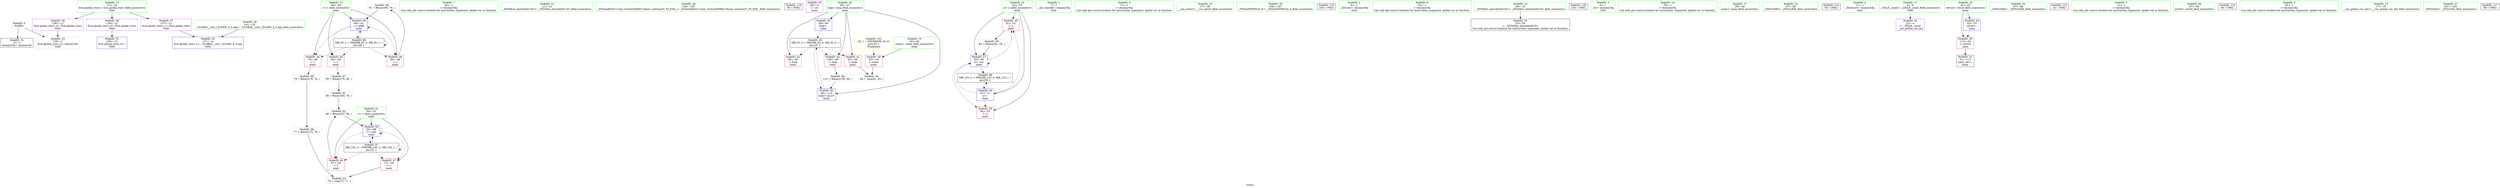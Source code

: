 digraph "SVFG" {
	label="SVFG";

	Node0x55a5d4c24070 [shape=record,color=grey,label="{NodeID: 0\nNullPtr}"];
	Node0x55a5d4c24070 -> Node0x55a5d4c379a0[style=solid];
	Node0x55a5d4c24070 -> Node0x55a5d4c39cf0[style=solid];
	Node0x55a5d4c3bcd0 [shape=record,color=grey,label="{NodeID: 90\n91 = Binary(90, 76, )\n}"];
	Node0x55a5d4c3bcd0 -> Node0x55a5d4c3a200[style=solid];
	Node0x55a5d4c366c0 [shape=record,color=green,label="{NodeID: 7\n60\<--1\n\<--dummyObj\nCan only get source location for instruction, argument, global var or function.}"];
	Node0x55a5d4c38d60 [shape=record,color=black,label="{NodeID: 97\nMR_10V_2 = PHI(MR_10V_3, MR_10V_1, )\npts\{51 \}\n}"];
	Node0x55a5d4c38d60 -> Node0x55a5d4c38790[style=dashed];
	Node0x55a5d4c38d60 -> Node0x55a5d4c39880[style=dashed];
	Node0x55a5d4c38d60 -> Node0x55a5d4c3a130[style=dashed];
	Node0x55a5d4c38d60 -> Node0x55a5d4c38d60[style=dashed];
	Node0x55a5d4c36ab0 [shape=record,color=green,label="{NodeID: 14\n21\<--22\n_ZNSt8ios_base4InitC1Ev\<--_ZNSt8ios_base4InitC1Ev_field_insensitive\n}"];
	Node0x55a5d4c37060 [shape=record,color=green,label="{NodeID: 21\n48\<--49\nr\<--r_field_insensitive\nmain\n}"];
	Node0x55a5d4c37060 -> Node0x55a5d4c38520[style=solid];
	Node0x55a5d4c37060 -> Node0x55a5d4c385f0[style=solid];
	Node0x55a5d4c37060 -> Node0x55a5d4c386c0[style=solid];
	Node0x55a5d4c37060 -> Node0x55a5d4c3a200[style=solid];
	Node0x55a5d4c376a0 [shape=record,color=green,label="{NodeID: 28\n104\<--105\n_ZSt4endlIcSt11char_traitsIcEERSt13basic_ostreamIT_T0_ES6_\<--_ZSt4endlIcSt11char_traitsIcEERSt13basic_ostreamIT_T0_ES6__field_insensitive\n}"];
	Node0x55a5d4c46db0 [shape=record,color=black,label="{NodeID: 118\n96 = PHI()\n}"];
	Node0x55a5d4c37d40 [shape=record,color=purple,label="{NodeID: 35\n95\<--9\n\<--.str\nmain\n}"];
	Node0x55a5d4c38380 [shape=record,color=red,label="{NodeID: 42\n94\<--46\n\<--loop\nmain\n}"];
	Node0x55a5d4c39950 [shape=record,color=red,label="{NodeID: 49\n81\<--52\n\<--n\nmain\n}"];
	Node0x55a5d4c39950 -> Node0x55a5d4c3b550[style=solid];
	Node0x55a5d4c39f90 [shape=record,color=blue,label="{NodeID: 56\n52\<--71\nn\<--\nmain\n}"];
	Node0x55a5d4c39f90 -> Node0x55a5d4c39950[style=dashed];
	Node0x55a5d4c39f90 -> Node0x55a5d4c39a20[style=dashed];
	Node0x55a5d4c39f90 -> Node0x55a5d4c3a060[style=dashed];
	Node0x55a5d4c39f90 -> Node0x55a5d4c38e50[style=dashed];
	Node0x55a5d4c24720 [shape=record,color=green,label="{NodeID: 1\n7\<--1\n__dso_handle\<--dummyObj\nGlob }"];
	Node0x55a5d4c3be50 [shape=record,color=grey,label="{NodeID: 91\n86 = Binary(85, 78, )\n}"];
	Node0x55a5d4c3be50 -> Node0x55a5d4c3bfd0[style=solid];
	Node0x55a5d4c36750 [shape=record,color=green,label="{NodeID: 8\n71\<--1\n\<--dummyObj\nCan only get source location for instruction, argument, global var or function.}"];
	Node0x55a5d4c38e50 [shape=record,color=black,label="{NodeID: 98\nMR_12V_2 = PHI(MR_12V_4, MR_12V_1, )\npts\{53 \}\n}"];
	Node0x55a5d4c38e50 -> Node0x55a5d4c39f90[style=dashed];
	Node0x55a5d4c36b80 [shape=record,color=green,label="{NodeID: 15\n27\<--28\n__cxa_atexit\<--__cxa_atexit_field_insensitive\n}"];
	Node0x55a5d4c37130 [shape=record,color=green,label="{NodeID: 22\n50\<--51\nt\<--t_field_insensitive\nmain\n}"];
	Node0x55a5d4c37130 -> Node0x55a5d4c38790[style=solid];
	Node0x55a5d4c37130 -> Node0x55a5d4c39880[style=solid];
	Node0x55a5d4c37130 -> Node0x55a5d4c3a130[style=solid];
	Node0x55a5d4c377a0 [shape=record,color=green,label="{NodeID: 29\n106\<--107\n_ZNSolsEPFRSoS_E\<--_ZNSolsEPFRSoS_E_field_insensitive\n}"];
	Node0x55a5d4c46e80 [shape=record,color=black,label="{NodeID: 119\n100 = PHI()\n}"];
	Node0x55a5d4c37e10 [shape=record,color=purple,label="{NodeID: 36\n136\<--12\nllvm.global_ctors_0\<--llvm.global_ctors\nGlob }"];
	Node0x55a5d4c37e10 -> Node0x55a5d4c39af0[style=solid];
	Node0x55a5d4c38450 [shape=record,color=red,label="{NodeID: 43\n109\<--46\n\<--loop\nmain\n}"];
	Node0x55a5d4c38450 -> Node0x55a5d4c3b6d0[style=solid];
	Node0x55a5d4c39a20 [shape=record,color=red,label="{NodeID: 50\n99\<--52\n\<--n\nmain\n}"];
	Node0x55a5d4c3a060 [shape=record,color=blue,label="{NodeID: 57\n52\<--82\nn\<--inc\nmain\n}"];
	Node0x55a5d4c3a060 -> Node0x55a5d4c39950[style=dashed];
	Node0x55a5d4c3a060 -> Node0x55a5d4c39a20[style=dashed];
	Node0x55a5d4c3a060 -> Node0x55a5d4c3a060[style=dashed];
	Node0x55a5d4c3a060 -> Node0x55a5d4c38e50[style=dashed];
	Node0x55a5d4c3b550 [shape=record,color=grey,label="{NodeID: 85\n82 = Binary(81, 78, )\n}"];
	Node0x55a5d4c3b550 -> Node0x55a5d4c3a060[style=solid];
	Node0x55a5d4c24200 [shape=record,color=green,label="{NodeID: 2\n8\<--1\n_ZSt3cin\<--dummyObj\nGlob }"];
	Node0x55a5d4c3bfd0 [shape=record,color=grey,label="{NodeID: 92\n88 = Binary(87, 86, )\n}"];
	Node0x55a5d4c3bfd0 -> Node0x55a5d4c3a130[style=solid];
	Node0x55a5d4c367e0 [shape=record,color=green,label="{NodeID: 9\n76\<--1\n\<--dummyObj\nCan only get source location for instruction, argument, global var or function.}"];
	Node0x55a5d4c36c50 [shape=record,color=green,label="{NodeID: 16\n26\<--32\n_ZNSt8ios_base4InitD1Ev\<--_ZNSt8ios_base4InitD1Ev_field_insensitive\n}"];
	Node0x55a5d4c36c50 -> Node0x55a5d4c37aa0[style=solid];
	Node0x55a5d4c37200 [shape=record,color=green,label="{NodeID: 23\n52\<--53\nn\<--n_field_insensitive\nmain\n}"];
	Node0x55a5d4c37200 -> Node0x55a5d4c39950[style=solid];
	Node0x55a5d4c37200 -> Node0x55a5d4c39a20[style=solid];
	Node0x55a5d4c37200 -> Node0x55a5d4c39f90[style=solid];
	Node0x55a5d4c37200 -> Node0x55a5d4c3a060[style=solid];
	Node0x55a5d4c378a0 [shape=record,color=green,label="{NodeID: 30\n14\<--132\n_GLOBAL__sub_I_ErickW_0_0.cpp\<--_GLOBAL__sub_I_ErickW_0_0.cpp_field_insensitive\n}"];
	Node0x55a5d4c378a0 -> Node0x55a5d4c39bf0[style=solid];
	Node0x55a5d4c46fe0 [shape=record,color=black,label="{NodeID: 120\n103 = PHI()\n}"];
	Node0x55a5d4c37f10 [shape=record,color=purple,label="{NodeID: 37\n137\<--12\nllvm.global_ctors_1\<--llvm.global_ctors\nGlob }"];
	Node0x55a5d4c37f10 -> Node0x55a5d4c39bf0[style=solid];
	Node0x55a5d4c38520 [shape=record,color=red,label="{NodeID: 44\n74\<--48\n\<--r\nmain\n}"];
	Node0x55a5d4c38520 -> Node0x55a5d4c3bb50[style=solid];
	Node0x55a5d4c39af0 [shape=record,color=blue,label="{NodeID: 51\n136\<--13\nllvm.global_ctors_0\<--\nGlob }"];
	Node0x55a5d4c3a130 [shape=record,color=blue,label="{NodeID: 58\n50\<--88\nt\<--sub\nmain\n}"];
	Node0x55a5d4c3a130 -> Node0x55a5d4c38790[style=dashed];
	Node0x55a5d4c3a130 -> Node0x55a5d4c39880[style=dashed];
	Node0x55a5d4c3a130 -> Node0x55a5d4c3a130[style=dashed];
	Node0x55a5d4c3a130 -> Node0x55a5d4c38d60[style=dashed];
	Node0x55a5d4c3b6d0 [shape=record,color=grey,label="{NodeID: 86\n110 = Binary(109, 60, )\n}"];
	Node0x55a5d4c3b6d0 -> Node0x55a5d4c3a2d0[style=solid];
	Node0x55a5d4c35cd0 [shape=record,color=green,label="{NodeID: 3\n9\<--1\n.str\<--dummyObj\nGlob }"];
	Node0x55a5d4c3c150 [shape=record,color=grey,label="{NodeID: 93\n79 = cmp(73, 77, )\n}"];
	Node0x55a5d4c36870 [shape=record,color=green,label="{NodeID: 10\n78\<--1\n\<--dummyObj\nCan only get source location for instruction, argument, global var or function.}"];
	Node0x55a5d4c36d20 [shape=record,color=green,label="{NodeID: 17\n39\<--40\nmain\<--main_field_insensitive\n}"];
	Node0x55a5d4c372d0 [shape=record,color=green,label="{NodeID: 24\n57\<--58\n_ZNSirsERi\<--_ZNSirsERi_field_insensitive\n}"];
	Node0x55a5d4add4f0 [shape=record,color=black,label="{NodeID: 114\n56 = PHI()\n}"];
	Node0x55a5d4c379a0 [shape=record,color=black,label="{NodeID: 31\n2\<--3\ndummyVal\<--dummyVal\n}"];
	Node0x55a5d4c38010 [shape=record,color=purple,label="{NodeID: 38\n138\<--12\nllvm.global_ctors_2\<--llvm.global_ctors\nGlob }"];
	Node0x55a5d4c38010 -> Node0x55a5d4c39cf0[style=solid];
	Node0x55a5d4c385f0 [shape=record,color=red,label="{NodeID: 45\n84\<--48\n\<--r\nmain\n}"];
	Node0x55a5d4c385f0 -> Node0x55a5d4c3b850[style=solid];
	Node0x55a5d4c39bf0 [shape=record,color=blue,label="{NodeID: 52\n137\<--14\nllvm.global_ctors_1\<--_GLOBAL__sub_I_ErickW_0_0.cpp\nGlob }"];
	Node0x55a5d4c3a200 [shape=record,color=blue,label="{NodeID: 59\n48\<--91\nr\<--add6\nmain\n}"];
	Node0x55a5d4c3a200 -> Node0x55a5d4c38520[style=dashed];
	Node0x55a5d4c3a200 -> Node0x55a5d4c385f0[style=dashed];
	Node0x55a5d4c3a200 -> Node0x55a5d4c386c0[style=dashed];
	Node0x55a5d4c3a200 -> Node0x55a5d4c3a200[style=dashed];
	Node0x55a5d4c3a200 -> Node0x55a5d4c38c70[style=dashed];
	Node0x55a5d4c3b850 [shape=record,color=grey,label="{NodeID: 87\n85 = Binary(76, 84, )\n}"];
	Node0x55a5d4c3b850 -> Node0x55a5d4c3be50[style=solid];
	Node0x55a5d4c35d60 [shape=record,color=green,label="{NodeID: 4\n11\<--1\n_ZSt4cout\<--dummyObj\nGlob }"];
	Node0x55a5d4c3c2d0 [shape=record,color=grey,label="{NodeID: 94\n64 = cmp(62, 63, )\n}"];
	Node0x55a5d4c36900 [shape=record,color=green,label="{NodeID: 11\n4\<--6\n_ZStL8__ioinit\<--_ZStL8__ioinit_field_insensitive\nGlob }"];
	Node0x55a5d4c36900 -> Node0x55a5d4c37c70[style=solid];
	Node0x55a5d4c36df0 [shape=record,color=green,label="{NodeID: 18\n42\<--43\nretval\<--retval_field_insensitive\nmain\n}"];
	Node0x55a5d4c36df0 -> Node0x55a5d4c38110[style=solid];
	Node0x55a5d4c36df0 -> Node0x55a5d4c39df0[style=solid];
	Node0x55a5d4c373a0 [shape=record,color=green,label="{NodeID: 25\n67\<--68\n_ZNSirsERy\<--_ZNSirsERy_field_insensitive\n}"];
	Node0x55a5d4c46a80 [shape=record,color=black,label="{NodeID: 115\n24 = PHI()\n}"];
	Node0x55a5d4c37aa0 [shape=record,color=black,label="{NodeID: 32\n25\<--26\n\<--_ZNSt8ios_base4InitD1Ev\nCan only get source location for instruction, argument, global var or function.}"];
	Node0x55a5d4c38110 [shape=record,color=red,label="{NodeID: 39\n113\<--42\n\<--retval\nmain\n}"];
	Node0x55a5d4c38110 -> Node0x55a5d4c37ba0[style=solid];
	Node0x55a5d4c386c0 [shape=record,color=red,label="{NodeID: 46\n90\<--48\n\<--r\nmain\n}"];
	Node0x55a5d4c386c0 -> Node0x55a5d4c3bcd0[style=solid];
	Node0x55a5d4c39cf0 [shape=record,color=blue, style = dotted,label="{NodeID: 53\n138\<--3\nllvm.global_ctors_2\<--dummyVal\nGlob }"];
	Node0x55a5d4c3a2d0 [shape=record,color=blue,label="{NodeID: 60\n46\<--110\nloop\<--inc10\nmain\n}"];
	Node0x55a5d4c3a2d0 -> Node0x55a5d4c3eda0[style=dashed];
	Node0x55a5d4c3b9d0 [shape=record,color=grey,label="{NodeID: 88\n77 = Binary(75, 78, )\n}"];
	Node0x55a5d4c3b9d0 -> Node0x55a5d4c3c150[style=solid];
	Node0x55a5d4c35df0 [shape=record,color=green,label="{NodeID: 5\n13\<--1\n\<--dummyObj\nCan only get source location for instruction, argument, global var or function.}"];
	Node0x55a5d4c3eda0 [shape=record,color=black,label="{NodeID: 95\nMR_6V_3 = PHI(MR_6V_4, MR_6V_2, )\npts\{47 \}\n}"];
	Node0x55a5d4c3eda0 -> Node0x55a5d4c382b0[style=dashed];
	Node0x55a5d4c3eda0 -> Node0x55a5d4c38380[style=dashed];
	Node0x55a5d4c3eda0 -> Node0x55a5d4c38450[style=dashed];
	Node0x55a5d4c3eda0 -> Node0x55a5d4c3a2d0[style=dashed];
	Node0x55a5d4c36990 [shape=record,color=green,label="{NodeID: 12\n12\<--16\nllvm.global_ctors\<--llvm.global_ctors_field_insensitive\nGlob }"];
	Node0x55a5d4c36990 -> Node0x55a5d4c37e10[style=solid];
	Node0x55a5d4c36990 -> Node0x55a5d4c37f10[style=solid];
	Node0x55a5d4c36990 -> Node0x55a5d4c38010[style=solid];
	Node0x55a5d4c36ec0 [shape=record,color=green,label="{NodeID: 19\n44\<--45\ncases\<--cases_field_insensitive\nmain\n}"];
	Node0x55a5d4c36ec0 -> Node0x55a5d4c381e0[style=solid];
	Node0x55a5d4c374a0 [shape=record,color=green,label="{NodeID: 26\n97\<--98\nprintf\<--printf_field_insensitive\n}"];
	Node0x55a5d4c46b80 [shape=record,color=black,label="{NodeID: 116\n66 = PHI()\n}"];
	Node0x55a5d4c37ba0 [shape=record,color=black,label="{NodeID: 33\n41\<--113\nmain_ret\<--\nmain\n}"];
	Node0x55a5d4c381e0 [shape=record,color=red,label="{NodeID: 40\n63\<--44\n\<--cases\nmain\n}"];
	Node0x55a5d4c381e0 -> Node0x55a5d4c3c2d0[style=solid];
	Node0x55a5d4c38790 [shape=record,color=red,label="{NodeID: 47\n73\<--50\n\<--t\nmain\n}"];
	Node0x55a5d4c38790 -> Node0x55a5d4c3c150[style=solid];
	Node0x55a5d4c39df0 [shape=record,color=blue,label="{NodeID: 54\n42\<--55\nretval\<--\nmain\n}"];
	Node0x55a5d4c39df0 -> Node0x55a5d4c38110[style=dashed];
	Node0x55a5d4c3bb50 [shape=record,color=grey,label="{NodeID: 89\n75 = Binary(76, 74, )\n}"];
	Node0x55a5d4c3bb50 -> Node0x55a5d4c3b9d0[style=solid];
	Node0x55a5d4c35e80 [shape=record,color=green,label="{NodeID: 6\n55\<--1\n\<--dummyObj\nCan only get source location for instruction, argument, global var or function.}"];
	Node0x55a5d4c38c70 [shape=record,color=black,label="{NodeID: 96\nMR_8V_2 = PHI(MR_8V_3, MR_8V_1, )\npts\{49 \}\n}"];
	Node0x55a5d4c38c70 -> Node0x55a5d4c38520[style=dashed];
	Node0x55a5d4c38c70 -> Node0x55a5d4c385f0[style=dashed];
	Node0x55a5d4c38c70 -> Node0x55a5d4c386c0[style=dashed];
	Node0x55a5d4c38c70 -> Node0x55a5d4c3a200[style=dashed];
	Node0x55a5d4c38c70 -> Node0x55a5d4c38c70[style=dashed];
	Node0x55a5d4c36a20 [shape=record,color=green,label="{NodeID: 13\n17\<--18\n__cxx_global_var_init\<--__cxx_global_var_init_field_insensitive\n}"];
	Node0x55a5d4c423d0 [shape=record,color=yellow,style=double,label="{NodeID: 103\n4V_1 = ENCHI(MR_4V_0)\npts\{45 \}\nFun[main]}"];
	Node0x55a5d4c423d0 -> Node0x55a5d4c381e0[style=dashed];
	Node0x55a5d4c36f90 [shape=record,color=green,label="{NodeID: 20\n46\<--47\nloop\<--loop_field_insensitive\nmain\n}"];
	Node0x55a5d4c36f90 -> Node0x55a5d4c382b0[style=solid];
	Node0x55a5d4c36f90 -> Node0x55a5d4c38380[style=solid];
	Node0x55a5d4c36f90 -> Node0x55a5d4c38450[style=solid];
	Node0x55a5d4c36f90 -> Node0x55a5d4c39ec0[style=solid];
	Node0x55a5d4c36f90 -> Node0x55a5d4c3a2d0[style=solid];
	Node0x55a5d4c375a0 [shape=record,color=green,label="{NodeID: 27\n101\<--102\n_ZNSolsEy\<--_ZNSolsEy_field_insensitive\n}"];
	Node0x55a5d4c46ce0 [shape=record,color=black,label="{NodeID: 117\n69 = PHI()\n}"];
	Node0x55a5d4c37c70 [shape=record,color=purple,label="{NodeID: 34\n23\<--4\n\<--_ZStL8__ioinit\n__cxx_global_var_init\n}"];
	Node0x55a5d4c382b0 [shape=record,color=red,label="{NodeID: 41\n62\<--46\n\<--loop\nmain\n}"];
	Node0x55a5d4c382b0 -> Node0x55a5d4c3c2d0[style=solid];
	Node0x55a5d4c39880 [shape=record,color=red,label="{NodeID: 48\n87\<--50\n\<--t\nmain\n}"];
	Node0x55a5d4c39880 -> Node0x55a5d4c3bfd0[style=solid];
	Node0x55a5d4c39ec0 [shape=record,color=blue,label="{NodeID: 55\n46\<--60\nloop\<--\nmain\n}"];
	Node0x55a5d4c39ec0 -> Node0x55a5d4c3eda0[style=dashed];
}
